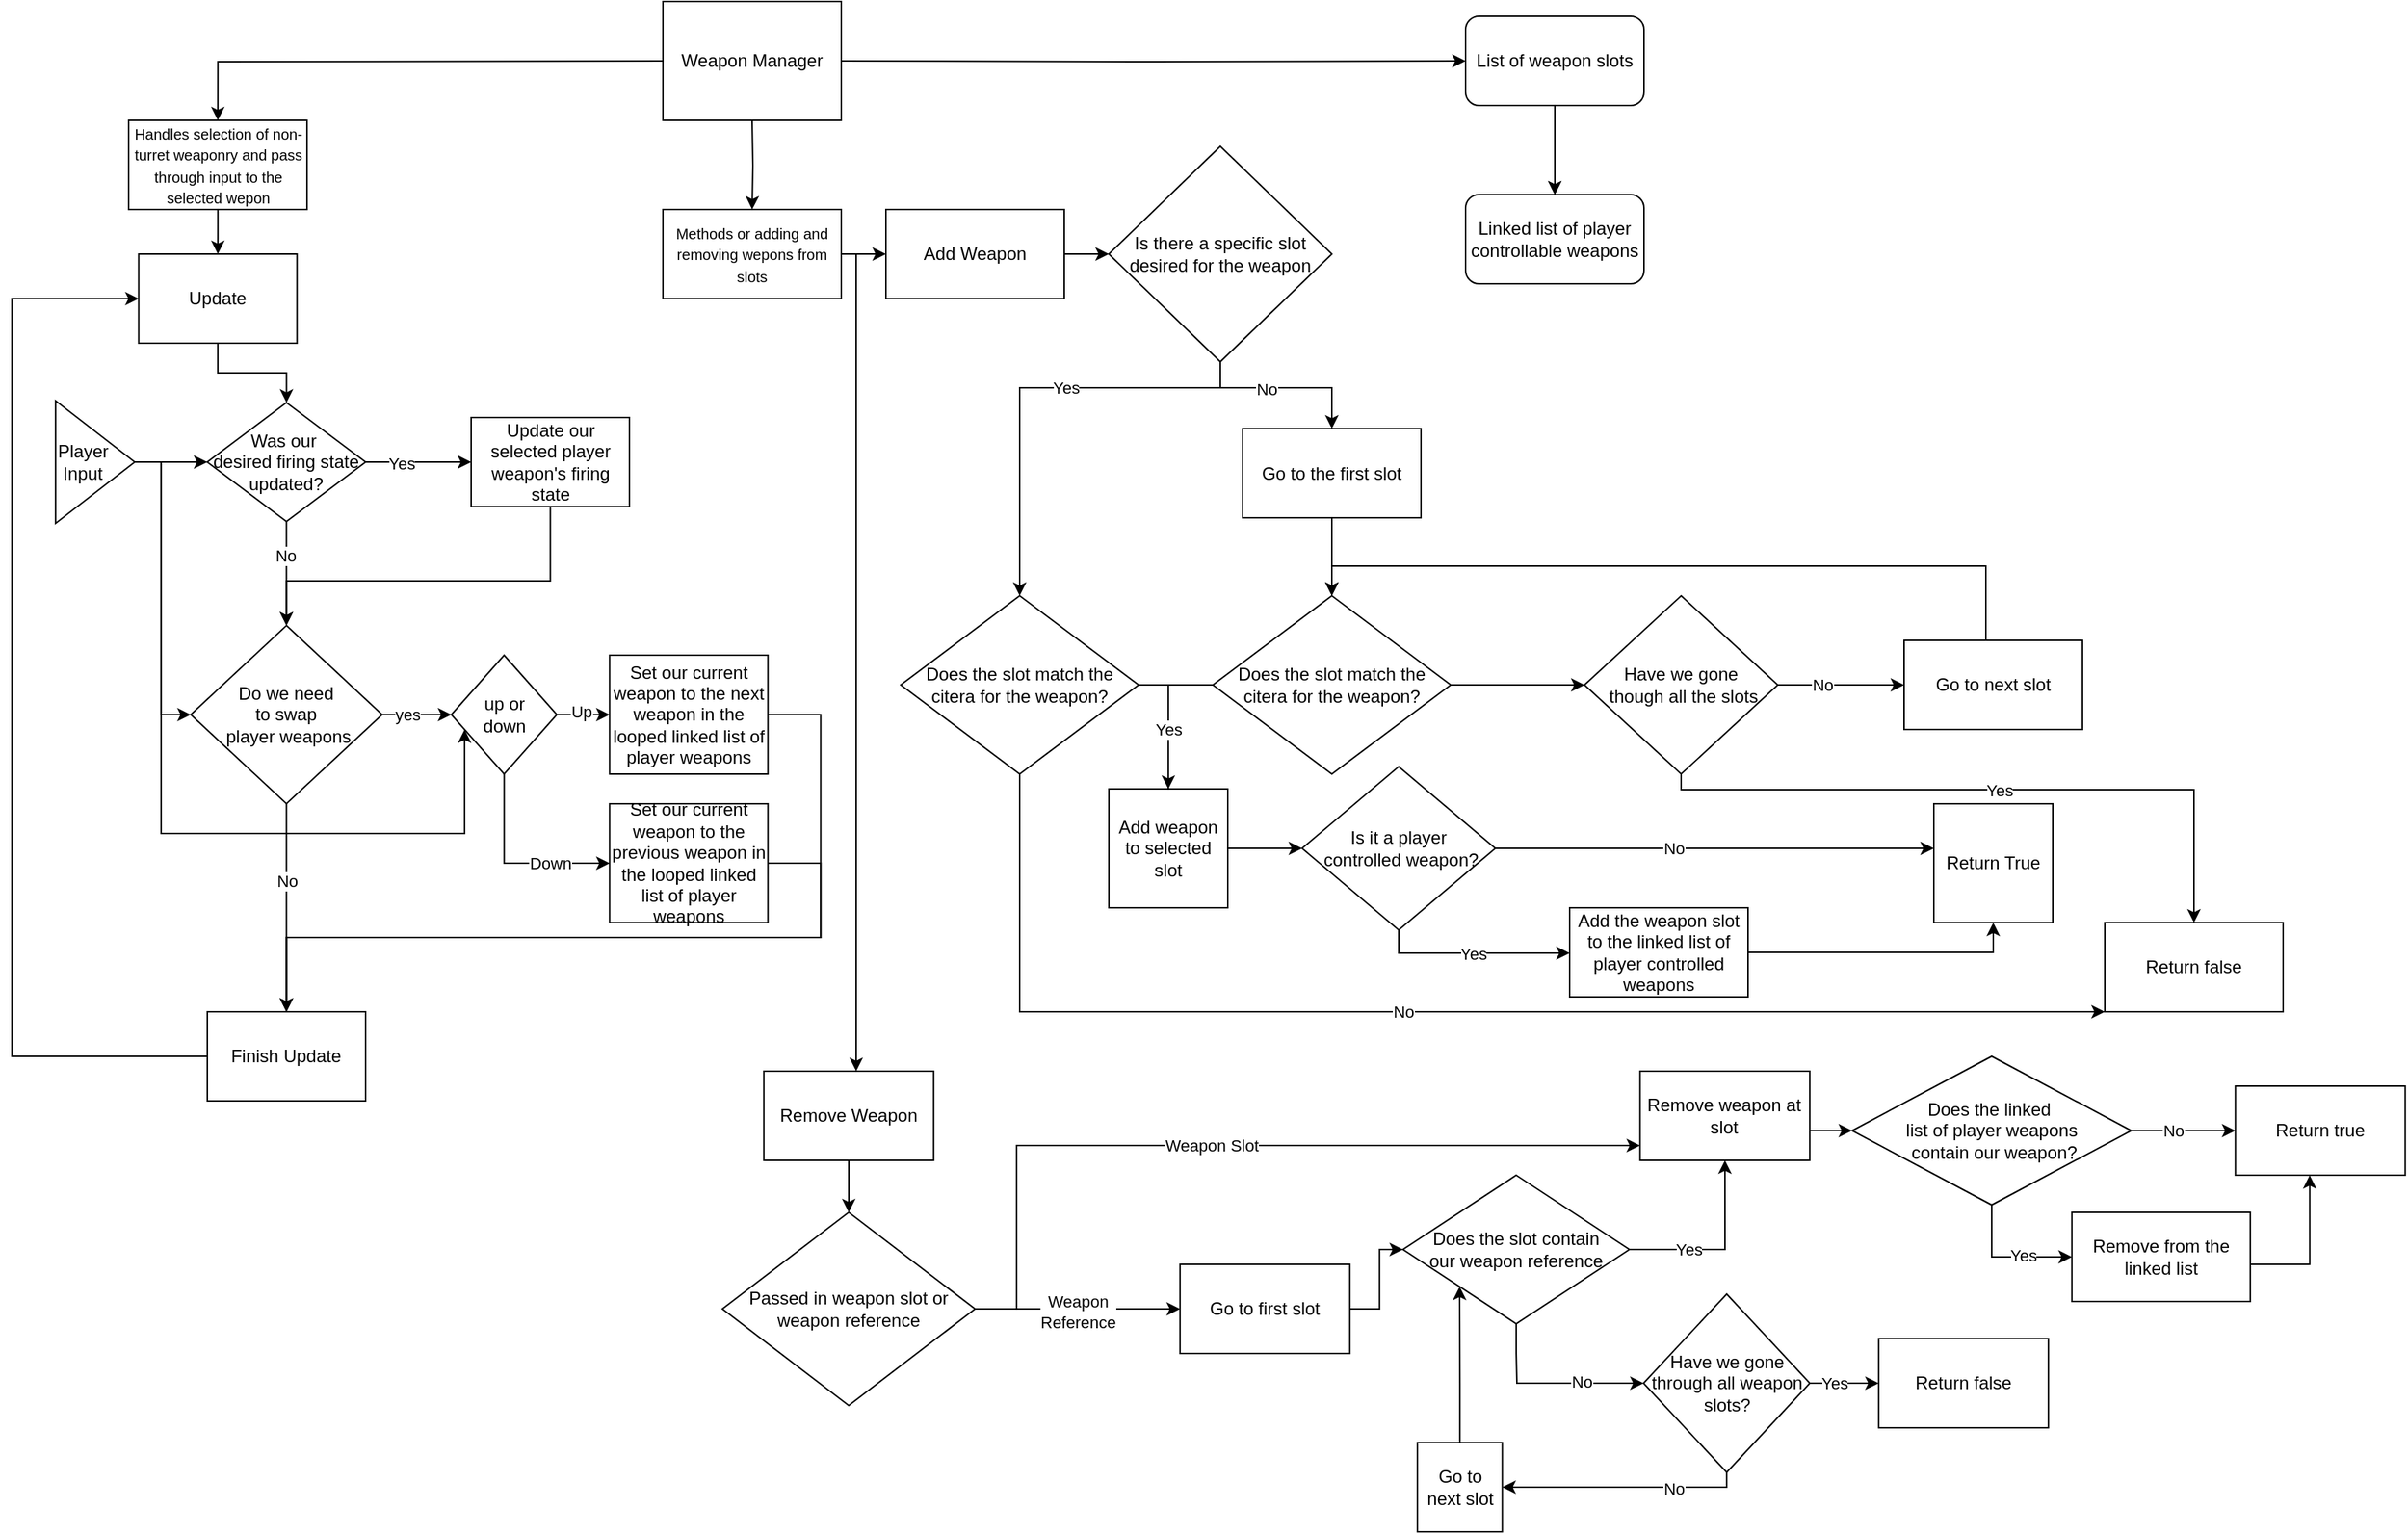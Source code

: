 <mxfile version="24.2.5" type="device">
  <diagram name="Page-1" id="m5yTmgvNidSsc3ZPS8U4">
    <mxGraphModel dx="2074" dy="1204" grid="1" gridSize="10" guides="1" tooltips="1" connect="1" arrows="1" fold="1" page="1" pageScale="1" pageWidth="850" pageHeight="1100" math="0" shadow="0">
      <root>
        <mxCell id="0" />
        <mxCell id="1" parent="0" />
        <mxCell id="3B_HaCHKGCYn4Lqi1_Y3-81" value="" style="edgeStyle=orthogonalEdgeStyle;rounded=0;orthogonalLoop=1;jettySize=auto;html=1;" edge="1" parent="1" source="3B_HaCHKGCYn4Lqi1_Y3-6" target="3B_HaCHKGCYn4Lqi1_Y3-80">
          <mxGeometry relative="1" as="geometry">
            <Array as="points">
              <mxPoint x="658" y="190" />
            </Array>
          </mxGeometry>
        </mxCell>
        <mxCell id="3B_HaCHKGCYn4Lqi1_Y3-136" style="edgeStyle=orthogonalEdgeStyle;rounded=0;orthogonalLoop=1;jettySize=auto;html=1;entryX=0.5;entryY=0;entryDx=0;entryDy=0;" edge="1" parent="1" source="3B_HaCHKGCYn4Lqi1_Y3-4" target="3B_HaCHKGCYn4Lqi1_Y3-132">
          <mxGeometry relative="1" as="geometry" />
        </mxCell>
        <mxCell id="3B_HaCHKGCYn4Lqi1_Y3-4" value="&lt;div style=&quot;&quot;&gt;&lt;font style=&quot;font-size: 10px;&quot;&gt;Handles selection of non-turret weaponry and pass through input to the selected wepon&lt;/font&gt;&lt;/div&gt;" style="rounded=0;whiteSpace=wrap;html=1;" vertex="1" parent="1">
          <mxGeometry x="168.56" y="100" width="120" height="60" as="geometry" />
        </mxCell>
        <mxCell id="3B_HaCHKGCYn4Lqi1_Y3-17" value="Linked list of player controllable weapons" style="rounded=1;whiteSpace=wrap;html=1;" vertex="1" parent="1">
          <mxGeometry x="1068" y="150" width="120" height="60" as="geometry" />
        </mxCell>
        <mxCell id="3B_HaCHKGCYn4Lqi1_Y3-27" style="edgeStyle=orthogonalEdgeStyle;rounded=0;orthogonalLoop=1;jettySize=auto;html=1;" edge="1" parent="1" source="3B_HaCHKGCYn4Lqi1_Y3-25" target="3B_HaCHKGCYn4Lqi1_Y3-17">
          <mxGeometry relative="1" as="geometry" />
        </mxCell>
        <mxCell id="3B_HaCHKGCYn4Lqi1_Y3-28" value="" style="edgeStyle=orthogonalEdgeStyle;rounded=0;orthogonalLoop=1;jettySize=auto;html=1;" edge="1" parent="1" source="3B_HaCHKGCYn4Lqi1_Y3-25" target="3B_HaCHKGCYn4Lqi1_Y3-17">
          <mxGeometry relative="1" as="geometry" />
        </mxCell>
        <mxCell id="3B_HaCHKGCYn4Lqi1_Y3-25" value="List of weapon slots" style="rounded=1;whiteSpace=wrap;html=1;" vertex="1" parent="1">
          <mxGeometry x="1068" y="30" width="120" height="60" as="geometry" />
        </mxCell>
        <mxCell id="3B_HaCHKGCYn4Lqi1_Y3-196" style="edgeStyle=orthogonalEdgeStyle;rounded=0;orthogonalLoop=1;jettySize=auto;html=1;entryX=0;entryY=0.5;entryDx=0;entryDy=0;" edge="1" parent="1" target="3B_HaCHKGCYn4Lqi1_Y3-25">
          <mxGeometry relative="1" as="geometry">
            <mxPoint x="648" y="60.0" as="sourcePoint" />
          </mxGeometry>
        </mxCell>
        <mxCell id="3B_HaCHKGCYn4Lqi1_Y3-2" value="Weapon Manager" style="rounded=0;whiteSpace=wrap;html=1;" vertex="1" parent="1">
          <mxGeometry x="528" y="20" width="120" height="80" as="geometry" />
        </mxCell>
        <mxCell id="3B_HaCHKGCYn4Lqi1_Y3-5" style="edgeStyle=orthogonalEdgeStyle;rounded=0;orthogonalLoop=1;jettySize=auto;html=1;entryX=0.5;entryY=0;entryDx=0;entryDy=0;" edge="1" parent="1" target="3B_HaCHKGCYn4Lqi1_Y3-4">
          <mxGeometry relative="1" as="geometry">
            <mxPoint x="528" y="60.0" as="sourcePoint" />
          </mxGeometry>
        </mxCell>
        <mxCell id="3B_HaCHKGCYn4Lqi1_Y3-6" value="&lt;div style=&quot;&quot;&gt;&lt;font style=&quot;font-size: 10px;&quot;&gt;Methods or adding and removing wepons from slots&lt;/font&gt;&lt;/div&gt;" style="rounded=0;whiteSpace=wrap;html=1;" vertex="1" parent="1">
          <mxGeometry x="528" y="160" width="120" height="60" as="geometry" />
        </mxCell>
        <mxCell id="3B_HaCHKGCYn4Lqi1_Y3-7" style="edgeStyle=orthogonalEdgeStyle;rounded=0;orthogonalLoop=1;jettySize=auto;html=1;" edge="1" parent="1" target="3B_HaCHKGCYn4Lqi1_Y3-6">
          <mxGeometry relative="1" as="geometry">
            <mxPoint x="588" y="100.0" as="sourcePoint" />
          </mxGeometry>
        </mxCell>
        <mxCell id="3B_HaCHKGCYn4Lqi1_Y3-32" value="" style="edgeStyle=orthogonalEdgeStyle;rounded=0;orthogonalLoop=1;jettySize=auto;html=1;" edge="1" parent="1" source="3B_HaCHKGCYn4Lqi1_Y3-6" target="3B_HaCHKGCYn4Lqi1_Y3-31">
          <mxGeometry relative="1" as="geometry" />
        </mxCell>
        <mxCell id="3B_HaCHKGCYn4Lqi1_Y3-216" value="" style="group" vertex="1" connectable="0" parent="1">
          <mxGeometry x="678" y="117.5" width="940" height="582.5" as="geometry" />
        </mxCell>
        <mxCell id="3B_HaCHKGCYn4Lqi1_Y3-207" style="edgeStyle=orthogonalEdgeStyle;rounded=0;orthogonalLoop=1;jettySize=auto;html=1;entryX=0;entryY=1;entryDx=0;entryDy=0;" edge="1" parent="3B_HaCHKGCYn4Lqi1_Y3-216" source="3B_HaCHKGCYn4Lqi1_Y3-60" target="3B_HaCHKGCYn4Lqi1_Y3-61">
          <mxGeometry relative="1" as="geometry">
            <Array as="points">
              <mxPoint x="90" y="582.5" />
            </Array>
          </mxGeometry>
        </mxCell>
        <mxCell id="3B_HaCHKGCYn4Lqi1_Y3-208" value="No" style="edgeLabel;html=1;align=center;verticalAlign=middle;resizable=0;points=[];" vertex="1" connectable="0" parent="3B_HaCHKGCYn4Lqi1_Y3-207">
          <mxGeometry x="-0.086" y="-3" relative="1" as="geometry">
            <mxPoint x="11" y="-3" as="offset" />
          </mxGeometry>
        </mxCell>
        <mxCell id="3B_HaCHKGCYn4Lqi1_Y3-60" value="Does the slot match the citera for the weapon?" style="rhombus;whiteSpace=wrap;html=1;rounded=0;" vertex="1" parent="3B_HaCHKGCYn4Lqi1_Y3-216">
          <mxGeometry x="10" y="302.5" width="160" height="120" as="geometry" />
        </mxCell>
        <mxCell id="3B_HaCHKGCYn4Lqi1_Y3-61" value="Return false" style="whiteSpace=wrap;html=1;rounded=0;" vertex="1" parent="3B_HaCHKGCYn4Lqi1_Y3-216">
          <mxGeometry x="820" y="522.5" width="120" height="60" as="geometry" />
        </mxCell>
        <mxCell id="3B_HaCHKGCYn4Lqi1_Y3-205" style="edgeStyle=orthogonalEdgeStyle;rounded=0;orthogonalLoop=1;jettySize=auto;html=1;entryX=0.5;entryY=0;entryDx=0;entryDy=0;" edge="1" parent="3B_HaCHKGCYn4Lqi1_Y3-216" source="3B_HaCHKGCYn4Lqi1_Y3-53" target="3B_HaCHKGCYn4Lqi1_Y3-61">
          <mxGeometry relative="1" as="geometry">
            <Array as="points">
              <mxPoint x="535" y="433" />
              <mxPoint x="880" y="433" />
            </Array>
          </mxGeometry>
        </mxCell>
        <mxCell id="3B_HaCHKGCYn4Lqi1_Y3-206" value="Yes" style="edgeLabel;html=1;align=center;verticalAlign=middle;resizable=0;points=[];" vertex="1" connectable="0" parent="3B_HaCHKGCYn4Lqi1_Y3-205">
          <mxGeometry x="0.006" relative="1" as="geometry">
            <mxPoint as="offset" />
          </mxGeometry>
        </mxCell>
        <mxCell id="3B_HaCHKGCYn4Lqi1_Y3-38" value="" style="edgeStyle=orthogonalEdgeStyle;rounded=0;orthogonalLoop=1;jettySize=auto;html=1;" edge="1" parent="3B_HaCHKGCYn4Lqi1_Y3-216" source="3B_HaCHKGCYn4Lqi1_Y3-33" target="3B_HaCHKGCYn4Lqi1_Y3-60">
          <mxGeometry relative="1" as="geometry">
            <mxPoint x="110" y="322.5" as="targetPoint" />
            <Array as="points">
              <mxPoint x="225" y="162.5" />
              <mxPoint x="90" y="162.5" />
            </Array>
          </mxGeometry>
        </mxCell>
        <mxCell id="3B_HaCHKGCYn4Lqi1_Y3-39" value="Yes" style="edgeLabel;html=1;align=center;verticalAlign=middle;resizable=0;points=[];" vertex="1" connectable="0" parent="3B_HaCHKGCYn4Lqi1_Y3-38">
          <mxGeometry x="-0.167" relative="1" as="geometry">
            <mxPoint as="offset" />
          </mxGeometry>
        </mxCell>
        <mxCell id="3B_HaCHKGCYn4Lqi1_Y3-41" value="" style="edgeStyle=orthogonalEdgeStyle;rounded=0;orthogonalLoop=1;jettySize=auto;html=1;" edge="1" parent="3B_HaCHKGCYn4Lqi1_Y3-216" source="3B_HaCHKGCYn4Lqi1_Y3-33" target="3B_HaCHKGCYn4Lqi1_Y3-40">
          <mxGeometry relative="1" as="geometry">
            <Array as="points">
              <mxPoint x="225" y="162.5" />
              <mxPoint x="300" y="162.5" />
            </Array>
          </mxGeometry>
        </mxCell>
        <mxCell id="3B_HaCHKGCYn4Lqi1_Y3-42" value="No" style="edgeLabel;html=1;align=center;verticalAlign=middle;resizable=0;points=[];" vertex="1" connectable="0" parent="3B_HaCHKGCYn4Lqi1_Y3-41">
          <mxGeometry x="-0.189" y="-1" relative="1" as="geometry">
            <mxPoint as="offset" />
          </mxGeometry>
        </mxCell>
        <mxCell id="3B_HaCHKGCYn4Lqi1_Y3-33" value="Is there a specific slot desired for the weapon" style="rhombus;whiteSpace=wrap;html=1;rounded=0;" vertex="1" parent="3B_HaCHKGCYn4Lqi1_Y3-216">
          <mxGeometry x="150" width="150" height="145" as="geometry" />
        </mxCell>
        <mxCell id="3B_HaCHKGCYn4Lqi1_Y3-34" value="" style="edgeStyle=orthogonalEdgeStyle;rounded=0;orthogonalLoop=1;jettySize=auto;html=1;" edge="1" parent="3B_HaCHKGCYn4Lqi1_Y3-216" source="3B_HaCHKGCYn4Lqi1_Y3-31" target="3B_HaCHKGCYn4Lqi1_Y3-33">
          <mxGeometry relative="1" as="geometry" />
        </mxCell>
        <mxCell id="3B_HaCHKGCYn4Lqi1_Y3-48" value="" style="edgeStyle=orthogonalEdgeStyle;rounded=0;orthogonalLoop=1;jettySize=auto;html=1;" edge="1" parent="3B_HaCHKGCYn4Lqi1_Y3-216" source="3B_HaCHKGCYn4Lqi1_Y3-40" target="3B_HaCHKGCYn4Lqi1_Y3-47">
          <mxGeometry relative="1" as="geometry" />
        </mxCell>
        <mxCell id="3B_HaCHKGCYn4Lqi1_Y3-40" value="Go to the first slot" style="whiteSpace=wrap;html=1;rounded=0;" vertex="1" parent="3B_HaCHKGCYn4Lqi1_Y3-216">
          <mxGeometry x="240" y="190" width="120" height="60" as="geometry" />
        </mxCell>
        <mxCell id="3B_HaCHKGCYn4Lqi1_Y3-54" value="" style="edgeStyle=orthogonalEdgeStyle;rounded=0;orthogonalLoop=1;jettySize=auto;html=1;" edge="1" parent="3B_HaCHKGCYn4Lqi1_Y3-216" source="3B_HaCHKGCYn4Lqi1_Y3-47" target="3B_HaCHKGCYn4Lqi1_Y3-53">
          <mxGeometry relative="1" as="geometry" />
        </mxCell>
        <mxCell id="3B_HaCHKGCYn4Lqi1_Y3-74" style="edgeStyle=orthogonalEdgeStyle;rounded=0;orthogonalLoop=1;jettySize=auto;html=1;entryX=0.5;entryY=0;entryDx=0;entryDy=0;" edge="1" parent="3B_HaCHKGCYn4Lqi1_Y3-216" source="3B_HaCHKGCYn4Lqi1_Y3-47" target="3B_HaCHKGCYn4Lqi1_Y3-70">
          <mxGeometry relative="1" as="geometry">
            <Array as="points">
              <mxPoint x="190" y="362.5" />
            </Array>
          </mxGeometry>
        </mxCell>
        <mxCell id="3B_HaCHKGCYn4Lqi1_Y3-47" value="Does the slot match the citera for the weapon?" style="rhombus;whiteSpace=wrap;html=1;rounded=0;" vertex="1" parent="3B_HaCHKGCYn4Lqi1_Y3-216">
          <mxGeometry x="220" y="302.5" width="160" height="120" as="geometry" />
        </mxCell>
        <mxCell id="3B_HaCHKGCYn4Lqi1_Y3-56" value="" style="edgeStyle=orthogonalEdgeStyle;rounded=0;orthogonalLoop=1;jettySize=auto;html=1;" edge="1" parent="3B_HaCHKGCYn4Lqi1_Y3-216" source="3B_HaCHKGCYn4Lqi1_Y3-53" target="3B_HaCHKGCYn4Lqi1_Y3-55">
          <mxGeometry relative="1" as="geometry" />
        </mxCell>
        <mxCell id="3B_HaCHKGCYn4Lqi1_Y3-57" value="No" style="edgeLabel;html=1;align=center;verticalAlign=middle;resizable=0;points=[];" vertex="1" connectable="0" parent="3B_HaCHKGCYn4Lqi1_Y3-56">
          <mxGeometry x="-0.529" y="-1" relative="1" as="geometry">
            <mxPoint x="10" y="-1" as="offset" />
          </mxGeometry>
        </mxCell>
        <mxCell id="3B_HaCHKGCYn4Lqi1_Y3-53" value="Have we gone&lt;div&gt;&amp;nbsp;though all the slots&lt;/div&gt;" style="rhombus;whiteSpace=wrap;html=1;rounded=0;" vertex="1" parent="3B_HaCHKGCYn4Lqi1_Y3-216">
          <mxGeometry x="470" y="302.5" width="130" height="120" as="geometry" />
        </mxCell>
        <mxCell id="3B_HaCHKGCYn4Lqi1_Y3-58" style="edgeStyle=orthogonalEdgeStyle;rounded=0;orthogonalLoop=1;jettySize=auto;html=1;entryX=0.5;entryY=0;entryDx=0;entryDy=0;" edge="1" parent="3B_HaCHKGCYn4Lqi1_Y3-216" source="3B_HaCHKGCYn4Lqi1_Y3-55" target="3B_HaCHKGCYn4Lqi1_Y3-47">
          <mxGeometry relative="1" as="geometry">
            <Array as="points">
              <mxPoint x="740" y="282.5" />
              <mxPoint x="300" y="282.5" />
            </Array>
          </mxGeometry>
        </mxCell>
        <mxCell id="3B_HaCHKGCYn4Lqi1_Y3-55" value="Go to next slot" style="whiteSpace=wrap;html=1;rounded=0;" vertex="1" parent="3B_HaCHKGCYn4Lqi1_Y3-216">
          <mxGeometry x="685" y="332.5" width="120" height="60" as="geometry" />
        </mxCell>
        <mxCell id="3B_HaCHKGCYn4Lqi1_Y3-69" style="edgeStyle=orthogonalEdgeStyle;rounded=0;orthogonalLoop=1;jettySize=auto;html=1;entryX=0.5;entryY=0;entryDx=0;entryDy=0;" edge="1" parent="3B_HaCHKGCYn4Lqi1_Y3-216" source="3B_HaCHKGCYn4Lqi1_Y3-60" target="3B_HaCHKGCYn4Lqi1_Y3-70">
          <mxGeometry relative="1" as="geometry">
            <mxPoint x="190" y="542.5" as="targetPoint" />
            <Array as="points">
              <mxPoint x="190" y="362.5" />
              <mxPoint x="190" y="492.5" />
            </Array>
          </mxGeometry>
        </mxCell>
        <mxCell id="3B_HaCHKGCYn4Lqi1_Y3-71" value="Yes" style="edgeLabel;html=1;align=center;verticalAlign=middle;resizable=0;points=[];" vertex="1" connectable="0" parent="3B_HaCHKGCYn4Lqi1_Y3-69">
          <mxGeometry x="0.114" relative="1" as="geometry">
            <mxPoint y="-67" as="offset" />
          </mxGeometry>
        </mxCell>
        <mxCell id="3B_HaCHKGCYn4Lqi1_Y3-70" value="Add weapon to selected slot" style="whiteSpace=wrap;html=1;aspect=fixed;" vertex="1" parent="3B_HaCHKGCYn4Lqi1_Y3-216">
          <mxGeometry x="150" y="432.5" width="80" height="80" as="geometry" />
        </mxCell>
        <mxCell id="3B_HaCHKGCYn4Lqi1_Y3-76" value="Return True" style="whiteSpace=wrap;html=1;aspect=fixed;" vertex="1" parent="3B_HaCHKGCYn4Lqi1_Y3-216">
          <mxGeometry x="705" y="442.5" width="80" height="80" as="geometry" />
        </mxCell>
        <mxCell id="3B_HaCHKGCYn4Lqi1_Y3-31" value="Add Weapon" style="whiteSpace=wrap;html=1;rounded=0;" vertex="1" parent="3B_HaCHKGCYn4Lqi1_Y3-216">
          <mxGeometry y="42.5" width="120" height="60" as="geometry" />
        </mxCell>
        <mxCell id="3B_HaCHKGCYn4Lqi1_Y3-212" style="edgeStyle=orthogonalEdgeStyle;rounded=0;orthogonalLoop=1;jettySize=auto;html=1;" edge="1" parent="3B_HaCHKGCYn4Lqi1_Y3-216" source="3B_HaCHKGCYn4Lqi1_Y3-202" target="3B_HaCHKGCYn4Lqi1_Y3-76">
          <mxGeometry relative="1" as="geometry">
            <Array as="points">
              <mxPoint x="630" y="473" />
              <mxPoint x="630" y="473" />
            </Array>
          </mxGeometry>
        </mxCell>
        <mxCell id="3B_HaCHKGCYn4Lqi1_Y3-213" value="No" style="edgeLabel;html=1;align=center;verticalAlign=middle;resizable=0;points=[];" vertex="1" connectable="0" parent="3B_HaCHKGCYn4Lqi1_Y3-212">
          <mxGeometry x="-0.186" relative="1" as="geometry">
            <mxPoint as="offset" />
          </mxGeometry>
        </mxCell>
        <mxCell id="3B_HaCHKGCYn4Lqi1_Y3-202" value="Is it a player&lt;div&gt;&amp;nbsp;controlled weapon?&lt;/div&gt;" style="rhombus;whiteSpace=wrap;html=1;" vertex="1" parent="3B_HaCHKGCYn4Lqi1_Y3-216">
          <mxGeometry x="280" y="417.5" width="130" height="110" as="geometry" />
        </mxCell>
        <mxCell id="3B_HaCHKGCYn4Lqi1_Y3-203" value="" style="edgeStyle=orthogonalEdgeStyle;rounded=0;orthogonalLoop=1;jettySize=auto;html=1;" edge="1" parent="3B_HaCHKGCYn4Lqi1_Y3-216" source="3B_HaCHKGCYn4Lqi1_Y3-70" target="3B_HaCHKGCYn4Lqi1_Y3-202">
          <mxGeometry relative="1" as="geometry" />
        </mxCell>
        <mxCell id="3B_HaCHKGCYn4Lqi1_Y3-214" style="edgeStyle=orthogonalEdgeStyle;rounded=0;orthogonalLoop=1;jettySize=auto;html=1;entryX=0.5;entryY=1;entryDx=0;entryDy=0;" edge="1" parent="3B_HaCHKGCYn4Lqi1_Y3-216" source="3B_HaCHKGCYn4Lqi1_Y3-209" target="3B_HaCHKGCYn4Lqi1_Y3-76">
          <mxGeometry relative="1" as="geometry" />
        </mxCell>
        <mxCell id="3B_HaCHKGCYn4Lqi1_Y3-209" value="Add the weapon slot to the linked list of player controlled weapons" style="whiteSpace=wrap;html=1;" vertex="1" parent="3B_HaCHKGCYn4Lqi1_Y3-216">
          <mxGeometry x="460" y="512.5" width="120" height="60" as="geometry" />
        </mxCell>
        <mxCell id="3B_HaCHKGCYn4Lqi1_Y3-210" value="" style="edgeStyle=orthogonalEdgeStyle;rounded=0;orthogonalLoop=1;jettySize=auto;html=1;" edge="1" parent="3B_HaCHKGCYn4Lqi1_Y3-216" source="3B_HaCHKGCYn4Lqi1_Y3-202" target="3B_HaCHKGCYn4Lqi1_Y3-209">
          <mxGeometry relative="1" as="geometry">
            <Array as="points">
              <mxPoint x="345" y="543" />
            </Array>
          </mxGeometry>
        </mxCell>
        <mxCell id="3B_HaCHKGCYn4Lqi1_Y3-211" value="Yes" style="edgeLabel;html=1;align=center;verticalAlign=middle;resizable=0;points=[];" vertex="1" connectable="0" parent="3B_HaCHKGCYn4Lqi1_Y3-210">
          <mxGeometry x="-0.001" y="1" relative="1" as="geometry">
            <mxPoint y="1" as="offset" />
          </mxGeometry>
        </mxCell>
        <mxCell id="3B_HaCHKGCYn4Lqi1_Y3-234" value="" style="group" vertex="1" connectable="0" parent="1">
          <mxGeometry x="568" y="730" width="1132.12" height="320" as="geometry" />
        </mxCell>
        <mxCell id="3B_HaCHKGCYn4Lqi1_Y3-218" style="edgeStyle=orthogonalEdgeStyle;rounded=0;orthogonalLoop=1;jettySize=auto;html=1;entryX=0;entryY=0.5;entryDx=0;entryDy=0;" edge="1" parent="3B_HaCHKGCYn4Lqi1_Y3-234" source="3B_HaCHKGCYn4Lqi1_Y3-82" target="3B_HaCHKGCYn4Lqi1_Y3-91">
          <mxGeometry relative="1" as="geometry" />
        </mxCell>
        <mxCell id="3B_HaCHKGCYn4Lqi1_Y3-228" value="Weapon&lt;div&gt;Reference&lt;/div&gt;" style="edgeLabel;html=1;align=center;verticalAlign=middle;resizable=0;points=[];" vertex="1" connectable="0" parent="3B_HaCHKGCYn4Lqi1_Y3-218">
          <mxGeometry x="-0.006" y="-2" relative="1" as="geometry">
            <mxPoint as="offset" />
          </mxGeometry>
        </mxCell>
        <mxCell id="3B_HaCHKGCYn4Lqi1_Y3-82" value="Passed in weapon slot or weapon reference" style="rhombus;whiteSpace=wrap;html=1;rounded=0;" vertex="1" parent="3B_HaCHKGCYn4Lqi1_Y3-234">
          <mxGeometry y="105" width="170" height="130" as="geometry" />
        </mxCell>
        <mxCell id="3B_HaCHKGCYn4Lqi1_Y3-83" value="" style="edgeStyle=orthogonalEdgeStyle;rounded=0;orthogonalLoop=1;jettySize=auto;html=1;" edge="1" parent="3B_HaCHKGCYn4Lqi1_Y3-234" source="3B_HaCHKGCYn4Lqi1_Y3-80" target="3B_HaCHKGCYn4Lqi1_Y3-82">
          <mxGeometry relative="1" as="geometry" />
        </mxCell>
        <mxCell id="3B_HaCHKGCYn4Lqi1_Y3-80" value="Remove Weapon" style="whiteSpace=wrap;html=1;rounded=0;" vertex="1" parent="3B_HaCHKGCYn4Lqi1_Y3-234">
          <mxGeometry x="27.88" y="10" width="114.24" height="60" as="geometry" />
        </mxCell>
        <mxCell id="3B_HaCHKGCYn4Lqi1_Y3-85" value="" style="edgeStyle=orthogonalEdgeStyle;rounded=0;orthogonalLoop=1;jettySize=auto;html=1;" edge="1" parent="3B_HaCHKGCYn4Lqi1_Y3-234" source="3B_HaCHKGCYn4Lqi1_Y3-82" target="3B_HaCHKGCYn4Lqi1_Y3-84">
          <mxGeometry relative="1" as="geometry">
            <Array as="points">
              <mxPoint x="197.88" y="170" />
              <mxPoint x="197.88" y="60" />
            </Array>
          </mxGeometry>
        </mxCell>
        <mxCell id="3B_HaCHKGCYn4Lqi1_Y3-86" value="Weapon Slot" style="edgeLabel;html=1;align=center;verticalAlign=middle;resizable=0;points=[];" vertex="1" connectable="0" parent="3B_HaCHKGCYn4Lqi1_Y3-85">
          <mxGeometry x="-0.399" y="-2" relative="1" as="geometry">
            <mxPoint x="101" y="-2" as="offset" />
          </mxGeometry>
        </mxCell>
        <mxCell id="3B_HaCHKGCYn4Lqi1_Y3-221" value="" style="edgeStyle=orthogonalEdgeStyle;rounded=0;orthogonalLoop=1;jettySize=auto;html=1;" edge="1" parent="3B_HaCHKGCYn4Lqi1_Y3-234" source="3B_HaCHKGCYn4Lqi1_Y3-84" target="3B_HaCHKGCYn4Lqi1_Y3-220">
          <mxGeometry relative="1" as="geometry">
            <Array as="points">
              <mxPoint x="737.88" y="50" />
              <mxPoint x="737.88" y="50" />
            </Array>
          </mxGeometry>
        </mxCell>
        <mxCell id="3B_HaCHKGCYn4Lqi1_Y3-84" value="Remove weapon at slot" style="whiteSpace=wrap;html=1;rounded=0;" vertex="1" parent="3B_HaCHKGCYn4Lqi1_Y3-234">
          <mxGeometry x="617.34" y="10" width="114.24" height="60" as="geometry" />
        </mxCell>
        <mxCell id="3B_HaCHKGCYn4Lqi1_Y3-219" style="edgeStyle=orthogonalEdgeStyle;rounded=0;orthogonalLoop=1;jettySize=auto;html=1;entryX=0;entryY=0.5;entryDx=0;entryDy=0;" edge="1" parent="3B_HaCHKGCYn4Lqi1_Y3-234" source="3B_HaCHKGCYn4Lqi1_Y3-91" target="3B_HaCHKGCYn4Lqi1_Y3-95">
          <mxGeometry relative="1" as="geometry" />
        </mxCell>
        <mxCell id="3B_HaCHKGCYn4Lqi1_Y3-91" value="Go to first slot" style="whiteSpace=wrap;html=1;rounded=0;" vertex="1" parent="3B_HaCHKGCYn4Lqi1_Y3-234">
          <mxGeometry x="307.88" y="140" width="114.24" height="60" as="geometry" />
        </mxCell>
        <mxCell id="3B_HaCHKGCYn4Lqi1_Y3-99" value="" style="edgeStyle=orthogonalEdgeStyle;rounded=0;orthogonalLoop=1;jettySize=auto;html=1;entryX=0.5;entryY=1;entryDx=0;entryDy=0;" edge="1" parent="3B_HaCHKGCYn4Lqi1_Y3-234" source="3B_HaCHKGCYn4Lqi1_Y3-95" target="3B_HaCHKGCYn4Lqi1_Y3-84">
          <mxGeometry relative="1" as="geometry">
            <mxPoint x="867.57" y="130" as="targetPoint" />
          </mxGeometry>
        </mxCell>
        <mxCell id="3B_HaCHKGCYn4Lqi1_Y3-100" value="Yes" style="edgeLabel;html=1;align=center;verticalAlign=middle;resizable=0;points=[];" vertex="1" connectable="0" parent="3B_HaCHKGCYn4Lqi1_Y3-99">
          <mxGeometry x="-0.04" relative="1" as="geometry">
            <mxPoint x="-20" as="offset" />
          </mxGeometry>
        </mxCell>
        <mxCell id="3B_HaCHKGCYn4Lqi1_Y3-128" style="edgeStyle=orthogonalEdgeStyle;rounded=0;orthogonalLoop=1;jettySize=auto;html=1;entryX=0;entryY=0.5;entryDx=0;entryDy=0;" edge="1" parent="3B_HaCHKGCYn4Lqi1_Y3-234" source="3B_HaCHKGCYn4Lqi1_Y3-95" target="3B_HaCHKGCYn4Lqi1_Y3-108">
          <mxGeometry relative="1" as="geometry">
            <Array as="points">
              <mxPoint x="534.52" y="200" />
              <mxPoint x="534.52" y="200" />
              <mxPoint x="534.52" y="220" />
            </Array>
          </mxGeometry>
        </mxCell>
        <mxCell id="3B_HaCHKGCYn4Lqi1_Y3-129" value="No" style="edgeLabel;html=1;align=center;verticalAlign=middle;resizable=0;points=[];" vertex="1" connectable="0" parent="3B_HaCHKGCYn4Lqi1_Y3-128">
          <mxGeometry x="0.337" y="1" relative="1" as="geometry">
            <mxPoint as="offset" />
          </mxGeometry>
        </mxCell>
        <mxCell id="3B_HaCHKGCYn4Lqi1_Y3-95" value="Does the slot contain&lt;div&gt;our weapon reference&lt;/div&gt;" style="rhombus;whiteSpace=wrap;html=1;rounded=0;" vertex="1" parent="3B_HaCHKGCYn4Lqi1_Y3-234">
          <mxGeometry x="457.88" y="80" width="152.32" height="100" as="geometry" />
        </mxCell>
        <mxCell id="3B_HaCHKGCYn4Lqi1_Y3-101" value="Return true" style="whiteSpace=wrap;html=1;rounded=0;" vertex="1" parent="3B_HaCHKGCYn4Lqi1_Y3-234">
          <mxGeometry x="1017.88" y="20" width="114.24" height="60" as="geometry" />
        </mxCell>
        <mxCell id="3B_HaCHKGCYn4Lqi1_Y3-112" value="" style="edgeStyle=orthogonalEdgeStyle;rounded=0;orthogonalLoop=1;jettySize=auto;html=1;" edge="1" parent="3B_HaCHKGCYn4Lqi1_Y3-234" source="3B_HaCHKGCYn4Lqi1_Y3-108" target="3B_HaCHKGCYn4Lqi1_Y3-104">
          <mxGeometry relative="1" as="geometry">
            <Array as="points">
              <mxPoint x="675.59" y="290" />
            </Array>
          </mxGeometry>
        </mxCell>
        <mxCell id="3B_HaCHKGCYn4Lqi1_Y3-113" value="No" style="edgeLabel;html=1;align=center;verticalAlign=middle;resizable=0;points=[];" vertex="1" connectable="0" parent="3B_HaCHKGCYn4Lqi1_Y3-112">
          <mxGeometry x="-0.432" y="1" relative="1" as="geometry">
            <mxPoint as="offset" />
          </mxGeometry>
        </mxCell>
        <mxCell id="3B_HaCHKGCYn4Lqi1_Y3-116" value="" style="edgeStyle=orthogonalEdgeStyle;rounded=0;orthogonalLoop=1;jettySize=auto;html=1;" edge="1" parent="3B_HaCHKGCYn4Lqi1_Y3-234" source="3B_HaCHKGCYn4Lqi1_Y3-108" target="3B_HaCHKGCYn4Lqi1_Y3-115">
          <mxGeometry relative="1" as="geometry" />
        </mxCell>
        <mxCell id="3B_HaCHKGCYn4Lqi1_Y3-117" value="Yes" style="edgeLabel;html=1;align=center;verticalAlign=middle;resizable=0;points=[];" vertex="1" connectable="0" parent="3B_HaCHKGCYn4Lqi1_Y3-116">
          <mxGeometry x="-0.301" y="-3" relative="1" as="geometry">
            <mxPoint y="-3" as="offset" />
          </mxGeometry>
        </mxCell>
        <mxCell id="3B_HaCHKGCYn4Lqi1_Y3-108" value="Have we gone through all weapon slots?" style="rhombus;whiteSpace=wrap;html=1;" vertex="1" parent="3B_HaCHKGCYn4Lqi1_Y3-234">
          <mxGeometry x="619.72" y="160" width="111.86" height="120" as="geometry" />
        </mxCell>
        <mxCell id="3B_HaCHKGCYn4Lqi1_Y3-115" value="Return false" style="whiteSpace=wrap;html=1;" vertex="1" parent="3B_HaCHKGCYn4Lqi1_Y3-234">
          <mxGeometry x="777.88" y="190" width="114.24" height="60" as="geometry" />
        </mxCell>
        <mxCell id="3B_HaCHKGCYn4Lqi1_Y3-217" style="edgeStyle=orthogonalEdgeStyle;rounded=0;orthogonalLoop=1;jettySize=auto;html=1;entryX=0;entryY=1;entryDx=0;entryDy=0;" edge="1" parent="3B_HaCHKGCYn4Lqi1_Y3-234" source="3B_HaCHKGCYn4Lqi1_Y3-104" target="3B_HaCHKGCYn4Lqi1_Y3-95">
          <mxGeometry relative="1" as="geometry" />
        </mxCell>
        <mxCell id="3B_HaCHKGCYn4Lqi1_Y3-104" value="Go to next slot" style="whiteSpace=wrap;html=1;rounded=0;direction=south;" vertex="1" parent="3B_HaCHKGCYn4Lqi1_Y3-234">
          <mxGeometry x="467.59" y="260" width="57.12" height="60" as="geometry" />
        </mxCell>
        <mxCell id="3B_HaCHKGCYn4Lqi1_Y3-225" style="edgeStyle=orthogonalEdgeStyle;rounded=0;orthogonalLoop=1;jettySize=auto;html=1;" edge="1" parent="3B_HaCHKGCYn4Lqi1_Y3-234" source="3B_HaCHKGCYn4Lqi1_Y3-220" target="3B_HaCHKGCYn4Lqi1_Y3-101">
          <mxGeometry relative="1" as="geometry" />
        </mxCell>
        <mxCell id="3B_HaCHKGCYn4Lqi1_Y3-226" value="No" style="edgeLabel;html=1;align=center;verticalAlign=middle;resizable=0;points=[];" vertex="1" connectable="0" parent="3B_HaCHKGCYn4Lqi1_Y3-225">
          <mxGeometry x="-0.196" relative="1" as="geometry">
            <mxPoint as="offset" />
          </mxGeometry>
        </mxCell>
        <mxCell id="3B_HaCHKGCYn4Lqi1_Y3-232" style="edgeStyle=orthogonalEdgeStyle;rounded=0;orthogonalLoop=1;jettySize=auto;html=1;entryX=0;entryY=0.5;entryDx=0;entryDy=0;" edge="1" parent="3B_HaCHKGCYn4Lqi1_Y3-234" source="3B_HaCHKGCYn4Lqi1_Y3-220" target="3B_HaCHKGCYn4Lqi1_Y3-222">
          <mxGeometry relative="1" as="geometry" />
        </mxCell>
        <mxCell id="3B_HaCHKGCYn4Lqi1_Y3-233" value="Yes" style="edgeLabel;html=1;align=center;verticalAlign=middle;resizable=0;points=[];" vertex="1" connectable="0" parent="3B_HaCHKGCYn4Lqi1_Y3-232">
          <mxGeometry x="0.25" y="1" relative="1" as="geometry">
            <mxPoint as="offset" />
          </mxGeometry>
        </mxCell>
        <mxCell id="3B_HaCHKGCYn4Lqi1_Y3-220" value="Does the linked&amp;nbsp;&lt;div&gt;list of player weapons&lt;/div&gt;&lt;div&gt;&amp;nbsp;contain our weapon?&lt;/div&gt;" style="rhombus;whiteSpace=wrap;html=1;rounded=0;" vertex="1" parent="3B_HaCHKGCYn4Lqi1_Y3-234">
          <mxGeometry x="760" width="187.88" height="100" as="geometry" />
        </mxCell>
        <mxCell id="3B_HaCHKGCYn4Lqi1_Y3-227" style="edgeStyle=orthogonalEdgeStyle;rounded=0;orthogonalLoop=1;jettySize=auto;html=1;" edge="1" parent="3B_HaCHKGCYn4Lqi1_Y3-234">
          <mxGeometry relative="1" as="geometry">
            <mxPoint x="977.88" y="140" as="sourcePoint" />
            <mxPoint x="1067.88" y="80" as="targetPoint" />
            <Array as="points">
              <mxPoint x="1067.88" y="140" />
            </Array>
          </mxGeometry>
        </mxCell>
        <mxCell id="3B_HaCHKGCYn4Lqi1_Y3-222" value="Remove from the linked list" style="whiteSpace=wrap;html=1;rounded=0;" vertex="1" parent="3B_HaCHKGCYn4Lqi1_Y3-234">
          <mxGeometry x="907.88" y="105" width="120" height="60" as="geometry" />
        </mxCell>
        <mxCell id="3B_HaCHKGCYn4Lqi1_Y3-236" value="" style="group" vertex="1" connectable="0" parent="1">
          <mxGeometry x="90" y="190" width="544.15" height="570" as="geometry" />
        </mxCell>
        <mxCell id="3B_HaCHKGCYn4Lqi1_Y3-141" style="edgeStyle=orthogonalEdgeStyle;rounded=0;orthogonalLoop=1;jettySize=auto;html=1;entryX=0;entryY=0.5;entryDx=0;entryDy=0;" edge="1" parent="3B_HaCHKGCYn4Lqi1_Y3-236" source="3B_HaCHKGCYn4Lqi1_Y3-14" target="3B_HaCHKGCYn4Lqi1_Y3-137">
          <mxGeometry relative="1" as="geometry" />
        </mxCell>
        <mxCell id="3B_HaCHKGCYn4Lqi1_Y3-151" style="edgeStyle=orthogonalEdgeStyle;rounded=0;orthogonalLoop=1;jettySize=auto;html=1;entryX=0;entryY=0.5;entryDx=0;entryDy=0;" edge="1" parent="3B_HaCHKGCYn4Lqi1_Y3-236" source="3B_HaCHKGCYn4Lqi1_Y3-14" target="3B_HaCHKGCYn4Lqi1_Y3-147">
          <mxGeometry relative="1" as="geometry">
            <Array as="points">
              <mxPoint x="100.4" y="140" />
              <mxPoint x="100.4" y="310" />
            </Array>
          </mxGeometry>
        </mxCell>
        <mxCell id="3B_HaCHKGCYn4Lqi1_Y3-182" style="edgeStyle=orthogonalEdgeStyle;rounded=0;orthogonalLoop=1;jettySize=auto;html=1;" edge="1" parent="3B_HaCHKGCYn4Lqi1_Y3-236" source="3B_HaCHKGCYn4Lqi1_Y3-14" target="3B_HaCHKGCYn4Lqi1_Y3-178">
          <mxGeometry relative="1" as="geometry">
            <Array as="points">
              <mxPoint x="100.4" y="140" />
              <mxPoint x="100.4" y="390" />
              <mxPoint x="304.525" y="390" />
            </Array>
          </mxGeometry>
        </mxCell>
        <mxCell id="3B_HaCHKGCYn4Lqi1_Y3-14" value="Player&lt;div&gt;&lt;span style=&quot;background-color: initial;&quot;&gt;&amp;nbsp;Input&lt;/span&gt;&lt;/div&gt;" style="triangle;whiteSpace=wrap;html=1;align=left;" vertex="1" parent="3B_HaCHKGCYn4Lqi1_Y3-236">
          <mxGeometry x="29.4" y="98.75" width="53.25" height="82.5" as="geometry" />
        </mxCell>
        <mxCell id="3B_HaCHKGCYn4Lqi1_Y3-138" value="" style="edgeStyle=orthogonalEdgeStyle;rounded=0;orthogonalLoop=1;jettySize=auto;html=1;" edge="1" parent="3B_HaCHKGCYn4Lqi1_Y3-236" source="3B_HaCHKGCYn4Lqi1_Y3-132" target="3B_HaCHKGCYn4Lqi1_Y3-137">
          <mxGeometry relative="1" as="geometry" />
        </mxCell>
        <mxCell id="3B_HaCHKGCYn4Lqi1_Y3-132" value="Update" style="rounded=0;whiteSpace=wrap;html=1;" vertex="1" parent="3B_HaCHKGCYn4Lqi1_Y3-236">
          <mxGeometry x="85.312" width="106.5" height="60" as="geometry" />
        </mxCell>
        <mxCell id="3B_HaCHKGCYn4Lqi1_Y3-145" value="" style="edgeStyle=orthogonalEdgeStyle;rounded=0;orthogonalLoop=1;jettySize=auto;html=1;" edge="1" parent="3B_HaCHKGCYn4Lqi1_Y3-236" source="3B_HaCHKGCYn4Lqi1_Y3-137" target="3B_HaCHKGCYn4Lqi1_Y3-144">
          <mxGeometry relative="1" as="geometry" />
        </mxCell>
        <mxCell id="3B_HaCHKGCYn4Lqi1_Y3-146" value="Yes" style="edgeLabel;html=1;align=center;verticalAlign=middle;resizable=0;points=[];" vertex="1" connectable="0" parent="3B_HaCHKGCYn4Lqi1_Y3-145">
          <mxGeometry x="-0.317" y="-1" relative="1" as="geometry">
            <mxPoint as="offset" />
          </mxGeometry>
        </mxCell>
        <mxCell id="3B_HaCHKGCYn4Lqi1_Y3-148" value="" style="edgeStyle=orthogonalEdgeStyle;rounded=0;orthogonalLoop=1;jettySize=auto;html=1;" edge="1" parent="3B_HaCHKGCYn4Lqi1_Y3-236" source="3B_HaCHKGCYn4Lqi1_Y3-137" target="3B_HaCHKGCYn4Lqi1_Y3-147">
          <mxGeometry relative="1" as="geometry" />
        </mxCell>
        <mxCell id="3B_HaCHKGCYn4Lqi1_Y3-149" value="No" style="edgeLabel;html=1;align=center;verticalAlign=middle;resizable=0;points=[];" vertex="1" connectable="0" parent="3B_HaCHKGCYn4Lqi1_Y3-148">
          <mxGeometry x="-0.344" y="-1" relative="1" as="geometry">
            <mxPoint as="offset" />
          </mxGeometry>
        </mxCell>
        <mxCell id="3B_HaCHKGCYn4Lqi1_Y3-137" value="Was our&amp;nbsp;&lt;div&gt;desired firing state updated?&lt;/div&gt;" style="rhombus;whiteSpace=wrap;html=1;rounded=0;" vertex="1" parent="3B_HaCHKGCYn4Lqi1_Y3-236">
          <mxGeometry x="131.462" y="100" width="106.5" height="80" as="geometry" />
        </mxCell>
        <mxCell id="3B_HaCHKGCYn4Lqi1_Y3-150" style="edgeStyle=orthogonalEdgeStyle;rounded=0;orthogonalLoop=1;jettySize=auto;html=1;" edge="1" parent="3B_HaCHKGCYn4Lqi1_Y3-236" source="3B_HaCHKGCYn4Lqi1_Y3-144" target="3B_HaCHKGCYn4Lqi1_Y3-147">
          <mxGeometry relative="1" as="geometry">
            <Array as="points">
              <mxPoint x="362.212" y="220" />
              <mxPoint x="184.712" y="220" />
            </Array>
          </mxGeometry>
        </mxCell>
        <mxCell id="3B_HaCHKGCYn4Lqi1_Y3-144" value="Update our selected player weapon&#39;s firing state" style="whiteSpace=wrap;html=1;rounded=0;" vertex="1" parent="3B_HaCHKGCYn4Lqi1_Y3-236">
          <mxGeometry x="308.962" y="110" width="106.5" height="60" as="geometry" />
        </mxCell>
        <mxCell id="3B_HaCHKGCYn4Lqi1_Y3-176" style="edgeStyle=orthogonalEdgeStyle;rounded=0;orthogonalLoop=1;jettySize=auto;html=1;" edge="1" parent="3B_HaCHKGCYn4Lqi1_Y3-236" source="3B_HaCHKGCYn4Lqi1_Y3-147" target="3B_HaCHKGCYn4Lqi1_Y3-175">
          <mxGeometry relative="1" as="geometry" />
        </mxCell>
        <mxCell id="3B_HaCHKGCYn4Lqi1_Y3-177" value="No" style="edgeLabel;html=1;align=center;verticalAlign=middle;resizable=0;points=[];" vertex="1" connectable="0" parent="3B_HaCHKGCYn4Lqi1_Y3-176">
          <mxGeometry x="-0.264" y="2" relative="1" as="geometry">
            <mxPoint x="-2" as="offset" />
          </mxGeometry>
        </mxCell>
        <mxCell id="3B_HaCHKGCYn4Lqi1_Y3-179" value="" style="edgeStyle=orthogonalEdgeStyle;rounded=0;orthogonalLoop=1;jettySize=auto;html=1;" edge="1" parent="3B_HaCHKGCYn4Lqi1_Y3-236" source="3B_HaCHKGCYn4Lqi1_Y3-147" target="3B_HaCHKGCYn4Lqi1_Y3-178">
          <mxGeometry relative="1" as="geometry" />
        </mxCell>
        <mxCell id="3B_HaCHKGCYn4Lqi1_Y3-180" value="yes" style="edgeLabel;html=1;align=center;verticalAlign=middle;resizable=0;points=[];" vertex="1" connectable="0" parent="3B_HaCHKGCYn4Lqi1_Y3-179">
          <mxGeometry x="-0.266" relative="1" as="geometry">
            <mxPoint as="offset" />
          </mxGeometry>
        </mxCell>
        <mxCell id="3B_HaCHKGCYn4Lqi1_Y3-147" value="Do we need&lt;div&gt;to swap&lt;/div&gt;&lt;div&gt;&amp;nbsp;player weapons&lt;/div&gt;" style="rhombus;whiteSpace=wrap;html=1;rounded=0;" vertex="1" parent="3B_HaCHKGCYn4Lqi1_Y3-236">
          <mxGeometry x="120.369" y="250" width="128.688" height="120" as="geometry" />
        </mxCell>
        <mxCell id="3B_HaCHKGCYn4Lqi1_Y3-192" style="edgeStyle=orthogonalEdgeStyle;rounded=0;orthogonalLoop=1;jettySize=auto;html=1;entryX=0;entryY=0.5;entryDx=0;entryDy=0;" edge="1" parent="3B_HaCHKGCYn4Lqi1_Y3-236" source="3B_HaCHKGCYn4Lqi1_Y3-175" target="3B_HaCHKGCYn4Lqi1_Y3-132">
          <mxGeometry relative="1" as="geometry">
            <Array as="points">
              <mxPoint y="540" />
              <mxPoint y="30" />
            </Array>
          </mxGeometry>
        </mxCell>
        <mxCell id="3B_HaCHKGCYn4Lqi1_Y3-175" value="Finish Update" style="whiteSpace=wrap;html=1;" vertex="1" parent="3B_HaCHKGCYn4Lqi1_Y3-236">
          <mxGeometry x="131.462" y="510" width="106.5" height="60" as="geometry" />
        </mxCell>
        <mxCell id="3B_HaCHKGCYn4Lqi1_Y3-185" value="" style="edgeStyle=orthogonalEdgeStyle;rounded=0;orthogonalLoop=1;jettySize=auto;html=1;" edge="1" parent="3B_HaCHKGCYn4Lqi1_Y3-236" source="3B_HaCHKGCYn4Lqi1_Y3-178" target="3B_HaCHKGCYn4Lqi1_Y3-184">
          <mxGeometry relative="1" as="geometry" />
        </mxCell>
        <mxCell id="3B_HaCHKGCYn4Lqi1_Y3-187" value="Up" style="edgeLabel;html=1;align=center;verticalAlign=middle;resizable=0;points=[];" vertex="1" connectable="0" parent="3B_HaCHKGCYn4Lqi1_Y3-185">
          <mxGeometry x="-0.264" y="2" relative="1" as="geometry">
            <mxPoint as="offset" />
          </mxGeometry>
        </mxCell>
        <mxCell id="3B_HaCHKGCYn4Lqi1_Y3-188" style="edgeStyle=orthogonalEdgeStyle;rounded=0;orthogonalLoop=1;jettySize=auto;html=1;entryX=0;entryY=0.5;entryDx=0;entryDy=0;" edge="1" parent="3B_HaCHKGCYn4Lqi1_Y3-236" source="3B_HaCHKGCYn4Lqi1_Y3-178" target="3B_HaCHKGCYn4Lqi1_Y3-186">
          <mxGeometry relative="1" as="geometry">
            <Array as="points">
              <mxPoint x="331.15" y="410" />
            </Array>
          </mxGeometry>
        </mxCell>
        <mxCell id="3B_HaCHKGCYn4Lqi1_Y3-189" value="Down" style="edgeLabel;html=1;align=center;verticalAlign=middle;resizable=0;points=[];" vertex="1" connectable="0" parent="3B_HaCHKGCYn4Lqi1_Y3-188">
          <mxGeometry x="0.232" y="-1" relative="1" as="geometry">
            <mxPoint x="10" y="-1" as="offset" />
          </mxGeometry>
        </mxCell>
        <mxCell id="3B_HaCHKGCYn4Lqi1_Y3-178" value="up or&lt;div&gt;down&lt;/div&gt;" style="rhombus;whiteSpace=wrap;html=1;rounded=0;" vertex="1" parent="3B_HaCHKGCYn4Lqi1_Y3-236">
          <mxGeometry x="295.65" y="270" width="71" height="80" as="geometry" />
        </mxCell>
        <mxCell id="3B_HaCHKGCYn4Lqi1_Y3-190" style="edgeStyle=orthogonalEdgeStyle;rounded=0;orthogonalLoop=1;jettySize=auto;html=1;entryX=0.5;entryY=0;entryDx=0;entryDy=0;" edge="1" parent="3B_HaCHKGCYn4Lqi1_Y3-236" source="3B_HaCHKGCYn4Lqi1_Y3-184" target="3B_HaCHKGCYn4Lqi1_Y3-175">
          <mxGeometry relative="1" as="geometry">
            <Array as="points">
              <mxPoint x="544.15" y="310" />
              <mxPoint x="544.15" y="460" />
              <mxPoint x="184.712" y="460" />
            </Array>
          </mxGeometry>
        </mxCell>
        <mxCell id="3B_HaCHKGCYn4Lqi1_Y3-184" value="Set our current weapon to the next weapon in the looped linked list of player weapons" style="whiteSpace=wrap;html=1;rounded=0;" vertex="1" parent="3B_HaCHKGCYn4Lqi1_Y3-236">
          <mxGeometry x="402.15" y="270" width="106.5" height="80" as="geometry" />
        </mxCell>
        <mxCell id="3B_HaCHKGCYn4Lqi1_Y3-191" style="edgeStyle=orthogonalEdgeStyle;rounded=0;orthogonalLoop=1;jettySize=auto;html=1;exitX=1;exitY=0.5;exitDx=0;exitDy=0;" edge="1" parent="3B_HaCHKGCYn4Lqi1_Y3-236" source="3B_HaCHKGCYn4Lqi1_Y3-186" target="3B_HaCHKGCYn4Lqi1_Y3-175">
          <mxGeometry relative="1" as="geometry">
            <Array as="points">
              <mxPoint x="544.15" y="410" />
              <mxPoint x="544.15" y="460" />
              <mxPoint x="184.712" y="460" />
            </Array>
          </mxGeometry>
        </mxCell>
        <mxCell id="3B_HaCHKGCYn4Lqi1_Y3-186" value="Set our current weapon to the previous weapon in the looped linked list of player weapons" style="whiteSpace=wrap;html=1;rounded=0;" vertex="1" parent="3B_HaCHKGCYn4Lqi1_Y3-236">
          <mxGeometry x="402.15" y="370" width="106.5" height="80" as="geometry" />
        </mxCell>
      </root>
    </mxGraphModel>
  </diagram>
</mxfile>
